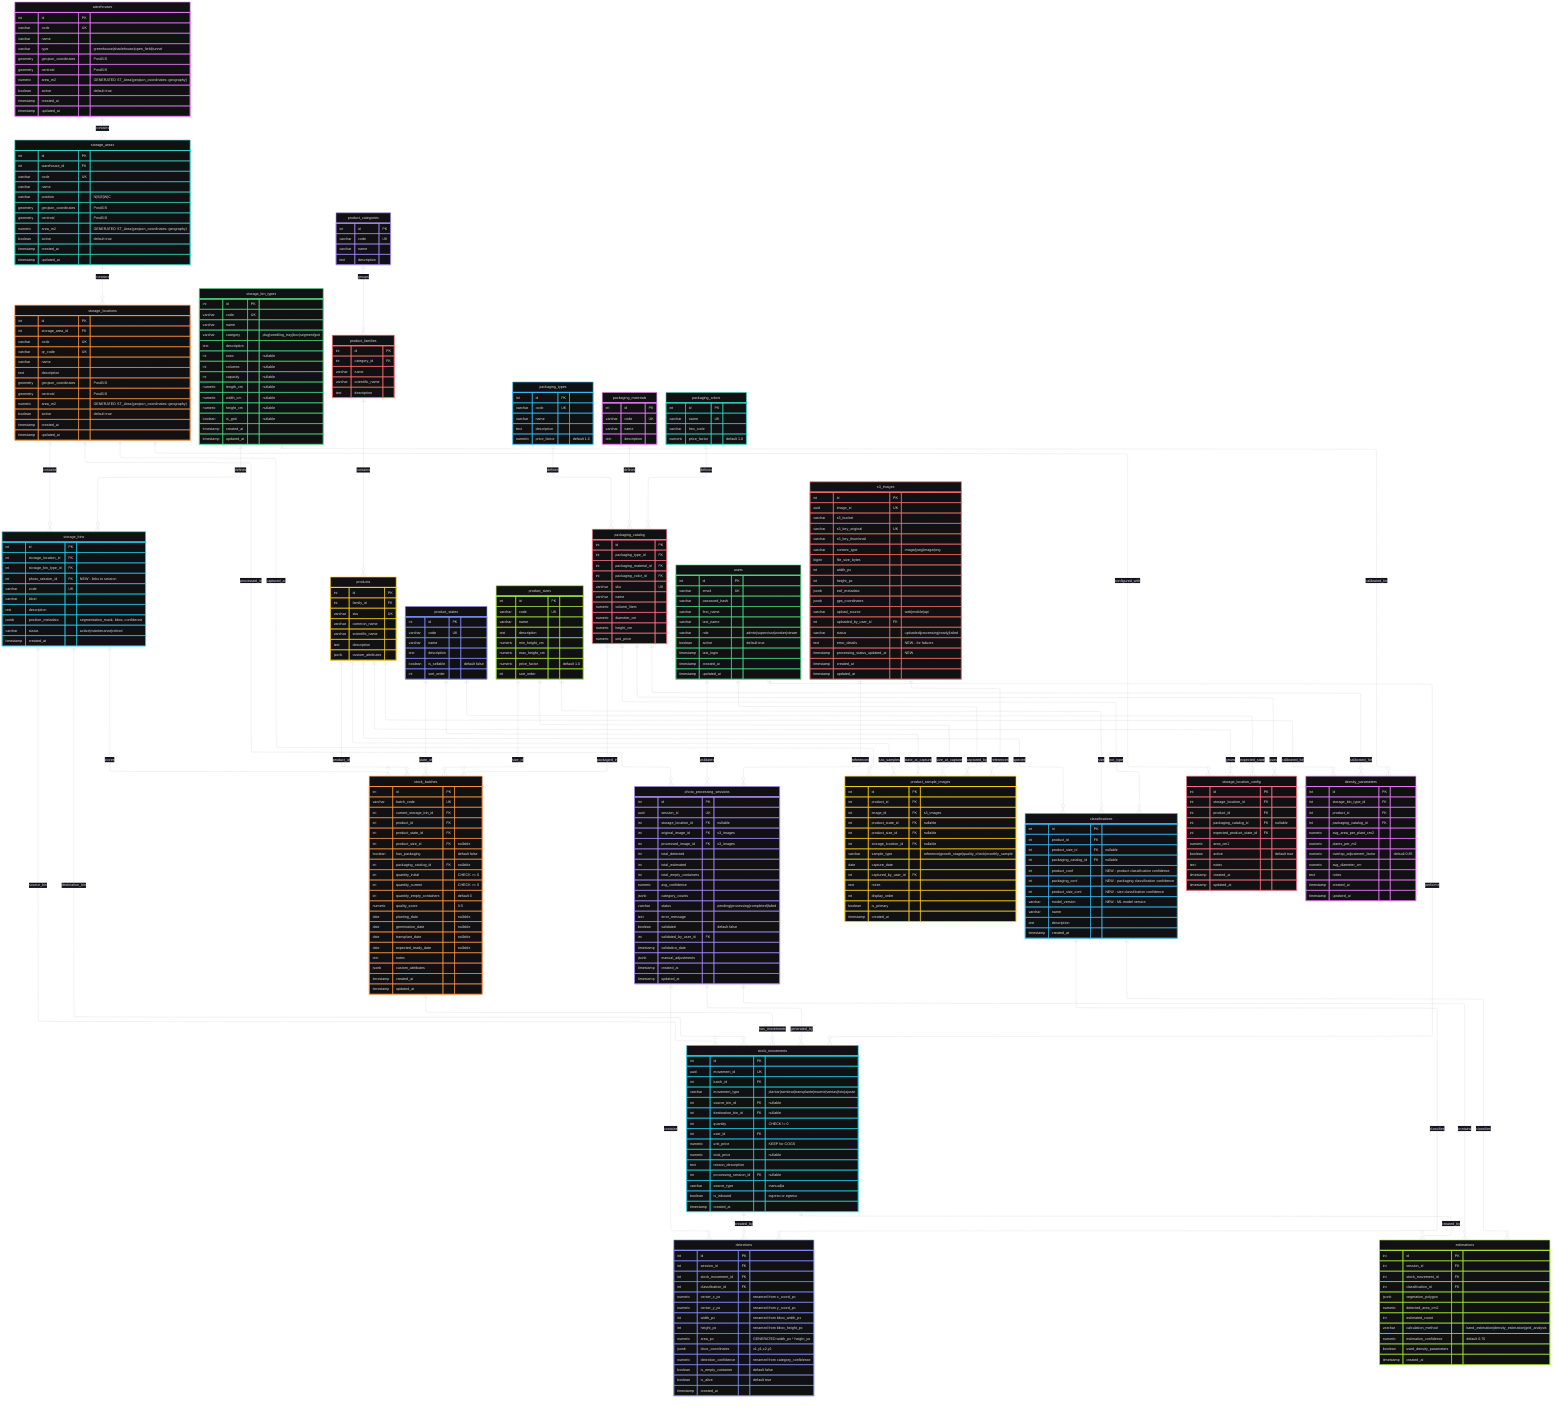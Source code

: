 ---
config:
  theme: redux-dark-color
  layout: elk
---
erDiagram
    warehouses ||--o{ storage_areas : "contains"
    storage_areas ||--o{ storage_locations : "contains"
    storage_locations ||--o{ storage_bins : "contains"
    storage_bin_types ||--o{ storage_bins : "defines"
    warehouses {
        int id PK
        varchar code UK
        varchar name
        varchar type "greenhouse|shadehouse|open_field|tunnel"
        geometry geojson_coordinates "PostGIS"
        geometry centroid "PostGIS"
        numeric area_m2 "GENERATED ST_Area(geojson_coordinates::geography)"
        boolean active "default true"
        timestamp created_at
        timestamp updated_at
    }
    storage_areas {
        int id PK
        int warehouse_id FK
        varchar code UK
        varchar name
        varchar position "N|S|E|W|C"
        geometry geojson_coordinates "PostGIS"
        geometry centroid "PostGIS"
        numeric area_m2 "GENERATED ST_Area(geojson_coordinates::geography)"
        boolean active "default true"
        timestamp created_at
        timestamp updated_at
    }
    storage_locations {
        int id PK
        int storage_area_id FK
        varchar code UK
        varchar qr_code UK
        varchar name
        text description
        geometry geojson_coordinates "PostGIS"
        geometry centroid "PostGIS"
        numeric area_m2 "GENERATED ST_Area(geojson_coordinates::geography)"
        boolean active "default true"
        timestamp created_at
        timestamp updated_at
    }
    storage_bin_types {
        int id PK
        varchar code UK
        varchar name
        varchar category "plug|seedling_tray|box|segment|pot"
        text description
        int rows "nullable"
        int columns "nullable"
        int capacity "nullable"
        numeric length_cm "nullable"
        numeric width_cm "nullable"
        numeric height_cm "nullable"
        boolean is_grid "nullable"
        timestamp created_at
        timestamp updated_at
    }
    storage_bins {
        int id PK
        int storage_location_id FK
        int storage_bin_type_id FK
        int photo_session_id FK "NEW - links to session"
        varchar code UK
        varchar label
        text description
        jsonb position_metadata "segmentation_mask, bbox, confidence"
        varchar status "active|maintenance|retired"
        timestamp created_at
    }
    product_categories ||--o{ product_families : "groups"
    product_families ||--o{ products : "contains"
    product_categories {
        int id PK
        varchar code UK
        varchar name
        text description
    }
    product_families {
        int id PK
        int category_id FK
        varchar name
        varchar scientific_name
        text description
    }
    products {
        int id PK
        int family_id FK
        varchar sku UK
        varchar common_name
        varchar scientific_name
        text description
        jsonb custom_attributes
    }
    product_states {
        int id PK
        varchar code UK
        varchar name
        text description
        boolean is_sellable "default false"
        int sort_order
    }
    product_sizes {
        int id PK
        varchar code UK
        varchar name
        text description
        numeric min_height_cm
        numeric max_height_cm
        numeric price_factor "default 1.0"
        int sort_order
    }
    packaging_types ||--o{ packaging_catalog : "defines"
    packaging_materials ||--o{ packaging_catalog : "defines"
    packaging_colors ||--o{ packaging_catalog : "defines"
    packaging_types {
        int id PK
        varchar code UK
        varchar name
        text description
        numeric price_factor "default 1.0"
    }
    packaging_materials {
        int id PK
        varchar code UK
        varchar name
        text description
    }
    packaging_colors {
        int id PK
        varchar name UK
        varchar hex_code
        numeric price_factor "default 1.0"
    }
    packaging_catalog {
        int id PK
        int packaging_type_id FK
        int packaging_material_id FK
        int packaging_color_id FK
        varchar sku UK
        varchar name
        numeric volume_liters
        numeric diameter_cm
        numeric height_cm
        numeric unit_price
    }
    storage_bins ||--o{ stock_batches : "stores"
    products ||--o{ stock_batches : "product_of"
    product_states ||--o{ stock_batches : "state_of"
    product_sizes ||--o{ stock_batches : "size_of"
    packaging_catalog ||--o{ stock_batches : "packaged_in"
    stock_batches ||--o{ stock_movements : "has_movements"
    users ||--o{ stock_movements : "performs"
    storage_bins ||--o{ stock_movements : "source_bin"
    storage_bins ||--o{ stock_movements : "destination_bin"
    photo_processing_sessions ||--o{ stock_movements : "generated_by"
    stock_batches {
        int id PK
        varchar batch_code UK
        int current_storage_bin_id FK
        int product_id FK
        int product_state_id FK
        int product_size_id FK "nullable"
        boolean has_packaging "default false"
        int packaging_catalog_id FK "nullable"
        int quantity_initial "CHECK >= 0"
        int quantity_current "CHECK >= 0"
        int quantity_empty_containers "default 0"
        numeric quality_score "0-5"
        date planting_date "nullable"
        date germination_date "nullable"
        date transplant_date "nullable"
        date expected_ready_date "nullable"
        text notes
        jsonb custom_attributes
        timestamp created_at
        timestamp updated_at
    }
    stock_movements {
        int id PK
        uuid movement_id UK
        int batch_id FK
        varchar movement_type "plantar|sembrar|transplante|muerte|ventas|foto|ajuste"
        int source_bin_id FK "nullable"
        int destination_bin_id FK "nullable"
        int quantity "CHECK != 0"
        int user_id FK
        numeric unit_price "KEEP for COGS"
        numeric total_price "nullable"
        text reason_description
        int processing_session_id FK "nullable"
        varchar source_type "manual|ia"
        boolean is_inbound "ingreso or egreso"
        timestamp created_at
    }
    s3_images ||--o{ photo_processing_sessions : "references"
    s3_images ||--o{ product_sample_images : "references"
    s3_images {
        int id PK
        uuid image_id UK
        varchar s3_bucket
        varchar s3_key_original UK
        varchar s3_key_thumbnail
        varchar content_type "image/jpeg|image/png"
        bigint file_size_bytes
        int width_px
        int height_px
        jsonb exif_metadata
        jsonb gps_coordinates
        varchar upload_source "web|mobile|api"
        int uploaded_by_user_id FK
        varchar status "uploaded|processing|ready|failed"
        text error_details "NEW - for failures"
        timestamp processing_status_updated_at "NEW"
        timestamp created_at
        timestamp updated_at
    }
    storage_locations ||--o{ photo_processing_sessions : "processed_in"
    photo_processing_sessions ||--o{ detections : "contains"
    photo_processing_sessions ||--o{ estimations : "contains"
    users ||--o{ photo_processing_sessions : "validates"
    stock_movements ||--o{ detections : "created_by"
    stock_movements ||--o{ estimations : "created_by"
    photo_processing_sessions {
        int id PK
        uuid session_id UK
        int storage_location_id FK "nullable"
        int original_image_id FK "s3_images"
        int processed_image_id FK "s3_images"
        int total_detected
        int total_estimated
        int total_empty_containers
        numeric avg_confidence
        jsonb category_counts
        varchar status "pending|processing|completed|failed"
        text error_message
        boolean validated "default false"
        int validated_by_user_id FK
        timestamp validation_date
        jsonb manual_adjustments
        timestamp created_at
        timestamp updated_at
    }
    classifications ||--o{ detections : "classifies"
    classifications ||--o{ estimations : "classifies"
    detections {
        int id PK
        int session_id FK
        int stock_movement_id FK
        int classification_id FK
        numeric center_x_px "renamed from x_coord_px"
        numeric center_y_px "renamed from y_coord_px"
        int width_px "renamed from bbox_width_px"
        int height_px "renamed from bbox_height_px"
        numeric area_px "GENERATED width_px * height_px"
        jsonb bbox_coordinates "x1,y1,x2,y2"
        numeric detection_confidence "renamed from category_confidence"
        boolean is_empty_container "default false"
        boolean is_alive "default true"
        timestamp created_at
    }
    estimations {
        int id PK
        int session_id FK
        int stock_movement_id FK
        int classification_id FK
        jsonb vegetation_polygon
        numeric detected_area_cm2
        int estimated_count
        varchar calculation_method "band_estimation|density_estimation|grid_analysis"
        numeric estimation_confidence "default 0.70"
        boolean used_density_parameters
        timestamp created_at
    }
    products ||--o{ classifications : "species"
    product_sizes ||--o{ classifications : "size"
    packaging_catalog ||--o{ classifications : "pot_type"
    classifications {
        int id PK
        int product_id FK
        int product_size_id FK "nullable"
        int packaging_catalog_id FK "nullable"
        int product_conf "NEW - product classification confidence"
        int packaging_conf "NEW - packaging classification confidence"
        int product_size_conf "NEW - size classification confidence"
        varchar model_version "NEW - ML model version"
        varchar name
        text description
        timestamp created_at
    }
    products ||--o{ product_sample_images : "has_samples"
    product_states ||--o{ product_sample_images : "state_at_capture"
    product_sizes ||--o{ product_sample_images : "size_at_capture"
    storage_locations ||--o{ product_sample_images : "captured_at"
    users ||--o{ product_sample_images : "captured_by"
    product_sample_images {
        int id PK
        int product_id FK
        int image_id FK "s3_images"
        int product_state_id FK "nullable"
        int product_size_id FK "nullable"
        int storage_location_id FK "nullable"
        varchar sample_type "reference|growth_stage|quality_check|monthly_sample"
        date capture_date
        int captured_by_user_id FK
        text notes
        int display_order
        boolean is_primary
        timestamp created_at
    }
    storage_locations ||--o{ storage_location_config : "configured_with"
    products ||--o{ storage_location_config : "grows"
    packaging_catalog ||--o{ storage_location_config : "uses"
    product_states ||--o{ storage_location_config : "expected_state"
    storage_bin_types ||--o{ density_parameters : "calibrated_for"
    products ||--o{ density_parameters : "calibrated_for"
    packaging_catalog ||--o{ density_parameters : "calibrated_for"
    storage_location_config {
        int id PK
        int storage_location_id FK
        int product_id FK
        int packaging_catalog_id FK "nullable"
        int expected_product_state_id FK
        numeric area_cm2
        boolean active "default true"
        text notes
        timestamp created_at
        timestamp updated_at
    }
    density_parameters {
        int id PK
        int storage_bin_type_id FK
        int product_id FK
        int packaging_catalog_id FK
        numeric avg_area_per_plant_cm2
        numeric plants_per_m2
        numeric overlap_adjustment_factor "default 0.85"
        numeric avg_diameter_cm
        text notes
        timestamp created_at
        timestamp updated_at
    }
    users {
        int id PK
        varchar email UK
        varchar password_hash
        varchar first_name
        varchar last_name
        varchar role "admin|supervisor|worker|viewer"
        boolean active "default true"
        timestamp last_login
        timestamp created_at
        timestamp updated_at
    }